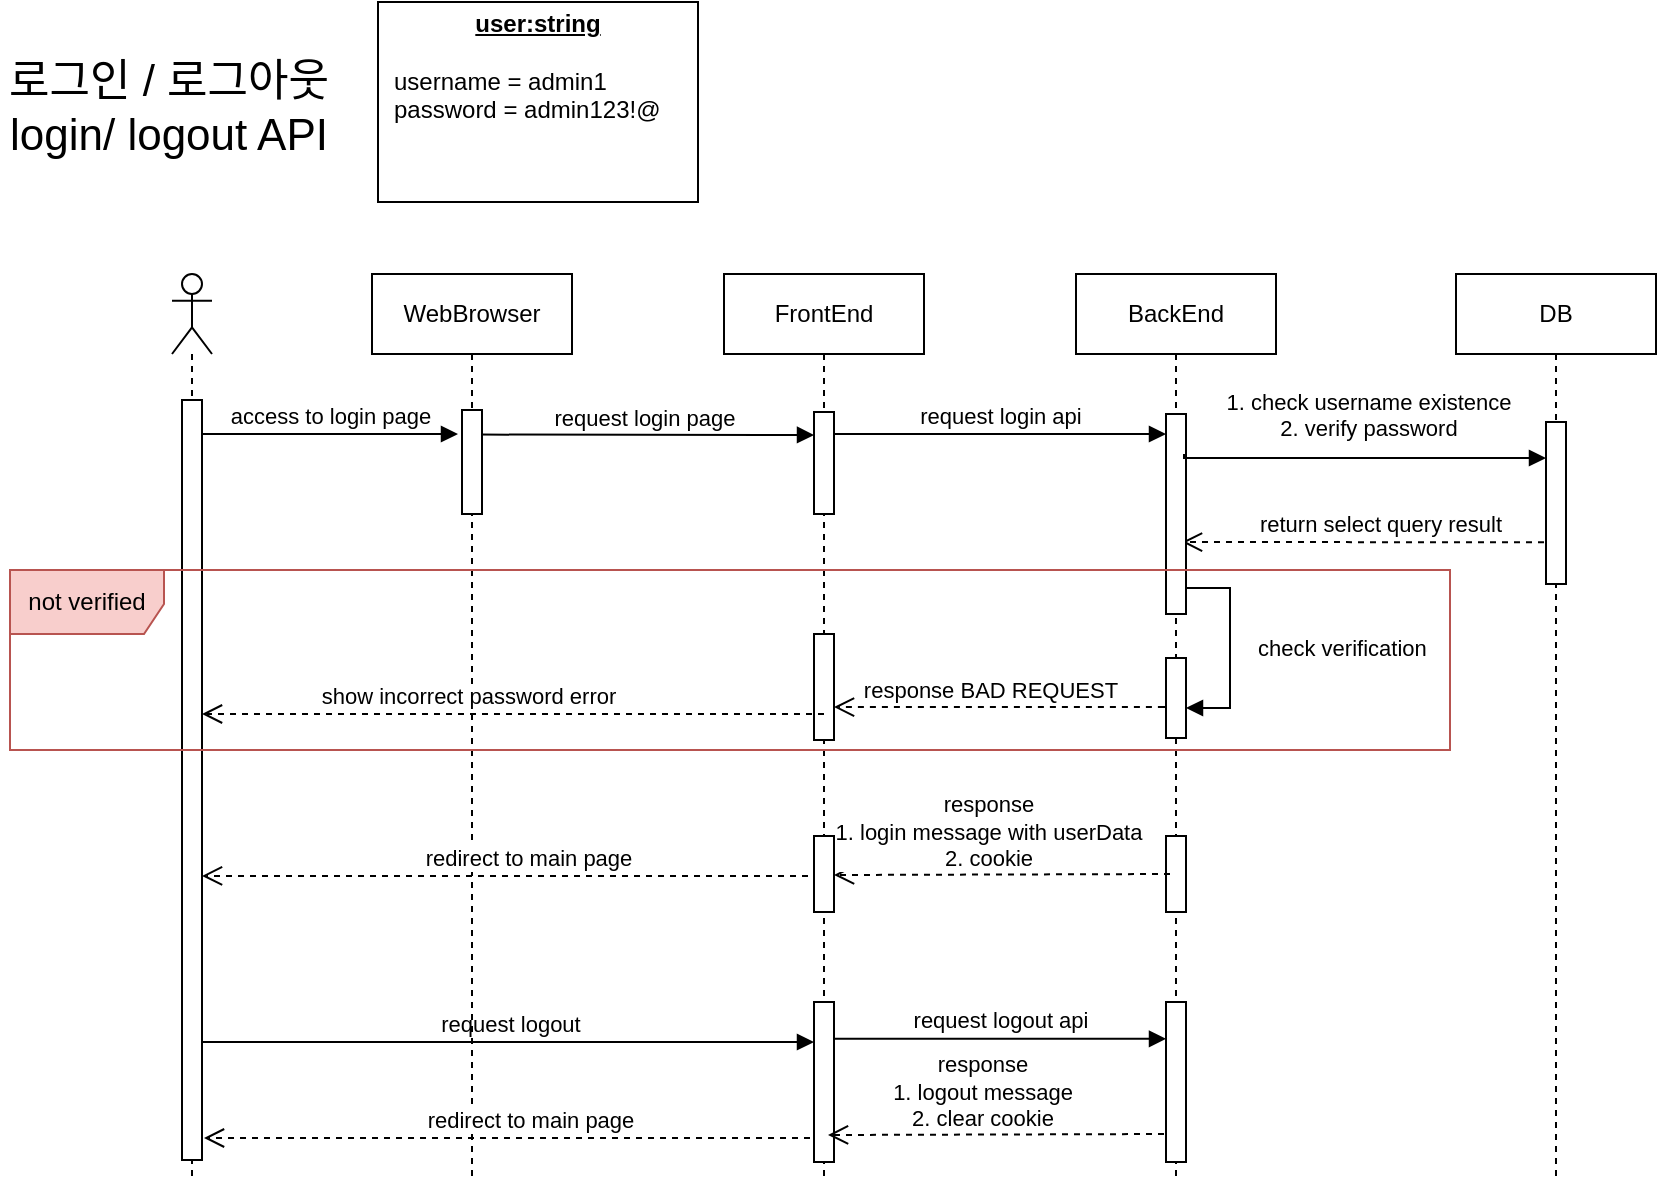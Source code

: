 <mxfile>
    <diagram name="Page-1" id="2YBvvXClWsGukQMizWep">
        <mxGraphModel dx="379" dy="259" grid="1" gridSize="10" guides="1" tooltips="1" connect="1" arrows="0" fold="1" page="1" pageScale="1" pageWidth="850" pageHeight="1100" math="0" shadow="0">
            <root>
                <mxCell id="0"/>
                <mxCell id="1" parent="0"/>
                <mxCell id="7" value="request logout" style="html=1;verticalAlign=bottom;startArrow=oval;endArrow=block;startSize=8;edgeStyle=elbowEdgeStyle;elbow=vertical;curved=0;rounded=0;" edge="1" parent="1" target="8">
                    <mxGeometry x="0.021" relative="1" as="geometry">
                        <mxPoint x="107" y="540" as="sourcePoint"/>
                        <mxPoint x="410" y="540" as="targetPoint"/>
                        <Array as="points"/>
                        <mxPoint as="offset"/>
                    </mxGeometry>
                </mxCell>
                <mxCell id="ti7OjyQPhwodmMIkzD1--45" value="response BAD REQUEST" style="html=1;verticalAlign=bottom;endArrow=open;dashed=1;endSize=8;edgeStyle=elbowEdgeStyle;elbow=vertical;curved=0;rounded=0;" parent="1" edge="1">
                    <mxGeometry x="0.148" relative="1" as="geometry">
                        <mxPoint x="590.95" y="372.55" as="sourcePoint"/>
                        <mxPoint x="427.995" y="372.55" as="targetPoint"/>
                        <mxPoint as="offset"/>
                        <Array as="points">
                            <mxPoint x="600.95" y="372.55"/>
                        </Array>
                    </mxGeometry>
                </mxCell>
                <mxCell id="ti7OjyQPhwodmMIkzD1--24" value="return select query result" style="html=1;verticalAlign=bottom;endArrow=open;dashed=1;endSize=8;edgeStyle=elbowEdgeStyle;elbow=vertical;curved=0;rounded=0;" parent="1" edge="1">
                    <mxGeometry x="-0.094" relative="1" as="geometry">
                        <mxPoint x="783" y="290.141" as="sourcePoint"/>
                        <mxPoint x="602" y="290" as="targetPoint"/>
                        <mxPoint as="offset"/>
                    </mxGeometry>
                </mxCell>
                <mxCell id="ti7OjyQPhwodmMIkzD1--9" value="request login page" style="html=1;verticalAlign=bottom;startArrow=oval;endArrow=block;startSize=8;edgeStyle=elbowEdgeStyle;elbow=vertical;curved=0;rounded=0;" parent="1" edge="1">
                    <mxGeometry x="0.012" relative="1" as="geometry">
                        <mxPoint x="247.183" y="236.291" as="sourcePoint"/>
                        <mxPoint x="418" y="236.291" as="targetPoint"/>
                        <Array as="points"/>
                        <mxPoint as="offset"/>
                    </mxGeometry>
                </mxCell>
                <mxCell id="aM9ryv3xv72pqoxQDRHE-3" value="access to login page" style="html=1;verticalAlign=bottom;startArrow=oval;endArrow=block;startSize=8;edgeStyle=elbowEdgeStyle;elbow=vertical;curved=0;rounded=0;" parent="1" edge="1">
                    <mxGeometry x="0.021" relative="1" as="geometry">
                        <mxPoint x="108" y="236" as="sourcePoint"/>
                        <mxPoint x="240" y="236.316" as="targetPoint"/>
                        <Array as="points"/>
                        <mxPoint as="offset"/>
                    </mxGeometry>
                </mxCell>
                <mxCell id="aM9ryv3xv72pqoxQDRHE-1" value="FrontEnd" style="shape=umlLifeline;perimeter=lifelinePerimeter;whiteSpace=wrap;html=1;container=0;dropTarget=0;collapsible=0;recursiveResize=0;outlineConnect=0;portConstraint=eastwest;newEdgeStyle={&quot;edgeStyle&quot;:&quot;elbowEdgeStyle&quot;,&quot;elbow&quot;:&quot;vertical&quot;,&quot;curved&quot;:0,&quot;rounded&quot;:0};" parent="1" vertex="1">
                    <mxGeometry x="373" y="156" width="100" height="454" as="geometry"/>
                </mxCell>
                <mxCell id="aM9ryv3xv72pqoxQDRHE-2" value="" style="html=1;points=[];perimeter=orthogonalPerimeter;outlineConnect=0;targetShapes=umlLifeline;portConstraint=eastwest;newEdgeStyle={&quot;edgeStyle&quot;:&quot;elbowEdgeStyle&quot;,&quot;elbow&quot;:&quot;vertical&quot;,&quot;curved&quot;:0,&quot;rounded&quot;:0};" parent="aM9ryv3xv72pqoxQDRHE-1" vertex="1">
                    <mxGeometry x="45" y="69" width="10" height="51" as="geometry"/>
                </mxCell>
                <mxCell id="ti7OjyQPhwodmMIkzD1--10" value="" style="html=1;points=[];perimeter=orthogonalPerimeter;outlineConnect=0;targetShapes=umlLifeline;portConstraint=eastwest;newEdgeStyle={&quot;edgeStyle&quot;:&quot;elbowEdgeStyle&quot;,&quot;elbow&quot;:&quot;vertical&quot;,&quot;curved&quot;:0,&quot;rounded&quot;:0};" parent="aM9ryv3xv72pqoxQDRHE-1" vertex="1">
                    <mxGeometry x="45" y="180" width="10" height="53" as="geometry"/>
                </mxCell>
                <mxCell id="aM9ryv3xv72pqoxQDRHE-5" value="BackEnd" style="shape=umlLifeline;perimeter=lifelinePerimeter;whiteSpace=wrap;html=1;container=0;dropTarget=0;collapsible=0;recursiveResize=0;outlineConnect=0;portConstraint=eastwest;newEdgeStyle={&quot;edgeStyle&quot;:&quot;elbowEdgeStyle&quot;,&quot;elbow&quot;:&quot;vertical&quot;,&quot;curved&quot;:0,&quot;rounded&quot;:0};" parent="1" vertex="1">
                    <mxGeometry x="549" y="156" width="100" height="454" as="geometry"/>
                </mxCell>
                <mxCell id="aM9ryv3xv72pqoxQDRHE-6" value="" style="html=1;points=[];perimeter=orthogonalPerimeter;outlineConnect=0;targetShapes=umlLifeline;portConstraint=eastwest;newEdgeStyle={&quot;edgeStyle&quot;:&quot;elbowEdgeStyle&quot;,&quot;elbow&quot;:&quot;vertical&quot;,&quot;curved&quot;:0,&quot;rounded&quot;:0};" parent="aM9ryv3xv72pqoxQDRHE-5" vertex="1">
                    <mxGeometry x="45" y="70" width="10" height="100" as="geometry"/>
                </mxCell>
                <mxCell id="aM9ryv3xv72pqoxQDRHE-9" value="request login api" style="html=1;verticalAlign=bottom;endArrow=none;edgeStyle=elbowEdgeStyle;elbow=vertical;curved=0;rounded=0;startArrow=block;startFill=1;endFill=0;" parent="1" edge="1">
                    <mxGeometry x="0.002" relative="1" as="geometry">
                        <mxPoint x="594" y="236" as="sourcePoint"/>
                        <Array as="points">
                            <mxPoint x="576" y="236"/>
                            <mxPoint x="736" y="136"/>
                        </Array>
                        <mxPoint x="428.0" y="236" as="targetPoint"/>
                        <mxPoint as="offset"/>
                    </mxGeometry>
                </mxCell>
                <mxCell id="ti7OjyQPhwodmMIkzD1--1" value="" style="shape=umlLifeline;perimeter=lifelinePerimeter;whiteSpace=wrap;html=1;container=1;dropTarget=0;collapsible=0;recursiveResize=0;outlineConnect=0;portConstraint=eastwest;newEdgeStyle={&quot;edgeStyle&quot;:&quot;elbowEdgeStyle&quot;,&quot;elbow&quot;:&quot;vertical&quot;,&quot;curved&quot;:0,&quot;rounded&quot;:0};participant=umlActor;" parent="1" vertex="1">
                    <mxGeometry x="97" y="156" width="20" height="454" as="geometry"/>
                </mxCell>
                <mxCell id="ti7OjyQPhwodmMIkzD1--8" value="" style="html=1;points=[];perimeter=orthogonalPerimeter;outlineConnect=0;targetShapes=umlLifeline;portConstraint=eastwest;newEdgeStyle={&quot;edgeStyle&quot;:&quot;elbowEdgeStyle&quot;,&quot;elbow&quot;:&quot;vertical&quot;,&quot;curved&quot;:0,&quot;rounded&quot;:0};" parent="ti7OjyQPhwodmMIkzD1--1" vertex="1">
                    <mxGeometry x="5" y="63" width="10" height="380" as="geometry"/>
                </mxCell>
                <mxCell id="ti7OjyQPhwodmMIkzD1--3" value="&lt;font style=&quot;font-size: 22px;&quot;&gt;로그인 / 로그아웃&lt;br&gt;login/ logout API&lt;br&gt;&lt;/font&gt;" style="text;html=1;strokeColor=none;fillColor=none;align=center;verticalAlign=middle;whiteSpace=wrap;rounded=0;" parent="1" vertex="1">
                    <mxGeometry x="11" y="35" width="169" height="75" as="geometry"/>
                </mxCell>
                <mxCell id="ti7OjyQPhwodmMIkzD1--4" value="&lt;p style=&quot;margin:0px;margin-top:4px;text-align:center;text-decoration:underline;&quot;&gt;&lt;b&gt;user:string&lt;/b&gt;&lt;/p&gt;&lt;p style=&quot;margin:0px;margin-left:8px;&quot;&gt;&lt;br&gt;username = admin1&lt;br&gt;password = admin123!@&lt;/p&gt;" style="verticalAlign=top;align=left;overflow=fill;fontSize=12;fontFamily=Helvetica;html=1;whiteSpace=wrap;" parent="1" vertex="1">
                    <mxGeometry x="200" y="20" width="160" height="100" as="geometry"/>
                </mxCell>
                <mxCell id="ti7OjyQPhwodmMIkzD1--5" value="WebBrowser" style="shape=umlLifeline;perimeter=lifelinePerimeter;whiteSpace=wrap;html=1;container=1;dropTarget=0;collapsible=0;recursiveResize=0;outlineConnect=0;portConstraint=eastwest;newEdgeStyle={&quot;edgeStyle&quot;:&quot;elbowEdgeStyle&quot;,&quot;elbow&quot;:&quot;vertical&quot;,&quot;curved&quot;:0,&quot;rounded&quot;:0};" parent="1" vertex="1">
                    <mxGeometry x="197" y="156" width="100" height="454" as="geometry"/>
                </mxCell>
                <mxCell id="ti7OjyQPhwodmMIkzD1--7" value="" style="html=1;points=[];perimeter=orthogonalPerimeter;outlineConnect=0;targetShapes=umlLifeline;portConstraint=eastwest;newEdgeStyle={&quot;edgeStyle&quot;:&quot;elbowEdgeStyle&quot;,&quot;elbow&quot;:&quot;vertical&quot;,&quot;curved&quot;:0,&quot;rounded&quot;:0};" parent="ti7OjyQPhwodmMIkzD1--5" vertex="1">
                    <mxGeometry x="45" y="68" width="10" height="52" as="geometry"/>
                </mxCell>
                <mxCell id="ti7OjyQPhwodmMIkzD1--6" value="DB" style="shape=umlLifeline;perimeter=lifelinePerimeter;whiteSpace=wrap;html=1;container=1;dropTarget=0;collapsible=0;recursiveResize=0;outlineConnect=0;portConstraint=eastwest;newEdgeStyle={&quot;edgeStyle&quot;:&quot;elbowEdgeStyle&quot;,&quot;elbow&quot;:&quot;vertical&quot;,&quot;curved&quot;:0,&quot;rounded&quot;:0};" parent="1" vertex="1">
                    <mxGeometry x="739" y="156" width="100" height="454" as="geometry"/>
                </mxCell>
                <mxCell id="ti7OjyQPhwodmMIkzD1--38" value="" style="html=1;points=[];perimeter=orthogonalPerimeter;outlineConnect=0;targetShapes=umlLifeline;portConstraint=eastwest;newEdgeStyle={&quot;edgeStyle&quot;:&quot;elbowEdgeStyle&quot;,&quot;elbow&quot;:&quot;vertical&quot;,&quot;curved&quot;:0,&quot;rounded&quot;:0};" parent="ti7OjyQPhwodmMIkzD1--6" vertex="1">
                    <mxGeometry x="45" y="74" width="10" height="81" as="geometry"/>
                </mxCell>
                <mxCell id="ti7OjyQPhwodmMIkzD1--31" value="1. check username existence&lt;br&gt;2. verify password" style="html=1;verticalAlign=bottom;endArrow=none;edgeStyle=elbowEdgeStyle;elbow=vertical;curved=0;rounded=0;startArrow=block;startFill=1;endFill=0;" parent="1" edge="1">
                    <mxGeometry x="-0.027" y="-6" relative="1" as="geometry">
                        <mxPoint x="784" y="248.0" as="sourcePoint"/>
                        <Array as="points">
                            <mxPoint x="778" y="248"/>
                            <mxPoint x="873" y="146"/>
                        </Array>
                        <mxPoint x="603" y="246" as="targetPoint"/>
                        <mxPoint as="offset"/>
                    </mxGeometry>
                </mxCell>
                <mxCell id="ti7OjyQPhwodmMIkzD1--41" value="not verified" style="shape=umlFrame;whiteSpace=wrap;html=1;pointerEvents=0;fillColor=#f8cecc;strokeColor=#b85450;width=77;height=32;" parent="1" vertex="1">
                    <mxGeometry x="16" y="304" width="720" height="90" as="geometry"/>
                </mxCell>
                <mxCell id="ti7OjyQPhwodmMIkzD1--42" value="check verification" style="html=1;align=left;spacingLeft=2;endArrow=block;rounded=0;edgeStyle=orthogonalEdgeStyle;curved=0;rounded=0;startArrow=none;" parent="1" edge="1">
                    <mxGeometry y="10" relative="1" as="geometry">
                        <mxPoint x="604" y="313" as="sourcePoint"/>
                        <Array as="points">
                            <mxPoint x="626" y="313"/>
                            <mxPoint x="626" y="373"/>
                        </Array>
                        <mxPoint x="604" y="373" as="targetPoint"/>
                        <mxPoint as="offset"/>
                    </mxGeometry>
                </mxCell>
                <mxCell id="ti7OjyQPhwodmMIkzD1--47" value="show incorrect password&amp;nbsp;error" style="html=1;verticalAlign=bottom;endArrow=open;dashed=1;endSize=8;edgeStyle=elbowEdgeStyle;elbow=vertical;curved=0;rounded=0;" parent="1" target="ti7OjyQPhwodmMIkzD1--8" edge="1">
                    <mxGeometry x="0.148" relative="1" as="geometry">
                        <mxPoint x="423" y="376" as="sourcePoint"/>
                        <mxPoint x="166" y="370" as="targetPoint"/>
                        <mxPoint as="offset"/>
                        <Array as="points">
                            <mxPoint x="346" y="376"/>
                            <mxPoint x="426.95" y="479.63"/>
                        </Array>
                    </mxGeometry>
                </mxCell>
                <mxCell id="ti7OjyQPhwodmMIkzD1--57" value="" style="html=1;points=[];perimeter=orthogonalPerimeter;outlineConnect=0;targetShapes=umlLifeline;portConstraint=eastwest;newEdgeStyle={&quot;edgeStyle&quot;:&quot;elbowEdgeStyle&quot;,&quot;elbow&quot;:&quot;vertical&quot;,&quot;curved&quot;:0,&quot;rounded&quot;:0};" parent="1" vertex="1">
                    <mxGeometry x="594" y="437" width="10" height="38" as="geometry"/>
                </mxCell>
                <mxCell id="ti7OjyQPhwodmMIkzD1--59" value="redirect to main page" style="html=1;verticalAlign=bottom;endArrow=open;dashed=1;endSize=8;edgeStyle=elbowEdgeStyle;elbow=vertical;curved=0;rounded=0;" parent="1" edge="1">
                    <mxGeometry x="-0.077" relative="1" as="geometry">
                        <mxPoint x="415" y="456.97" as="sourcePoint"/>
                        <mxPoint x="112" y="456.97" as="targetPoint"/>
                        <mxPoint as="offset"/>
                        <Array as="points">
                            <mxPoint x="325" y="456.97"/>
                        </Array>
                    </mxGeometry>
                </mxCell>
                <mxCell id="ti7OjyQPhwodmMIkzD1--40" value="" style="html=1;points=[];perimeter=orthogonalPerimeter;outlineConnect=0;targetShapes=umlLifeline;portConstraint=eastwest;newEdgeStyle={&quot;edgeStyle&quot;:&quot;elbowEdgeStyle&quot;,&quot;elbow&quot;:&quot;vertical&quot;,&quot;curved&quot;:0,&quot;rounded&quot;:0};" parent="1" vertex="1">
                    <mxGeometry x="594" y="348" width="10" height="40" as="geometry"/>
                </mxCell>
                <mxCell id="6" value="" style="html=1;points=[];perimeter=orthogonalPerimeter;outlineConnect=0;targetShapes=umlLifeline;portConstraint=eastwest;newEdgeStyle={&quot;edgeStyle&quot;:&quot;elbowEdgeStyle&quot;,&quot;elbow&quot;:&quot;vertical&quot;,&quot;curved&quot;:0,&quot;rounded&quot;:0};" vertex="1" parent="1">
                    <mxGeometry x="418" y="437" width="10" height="38" as="geometry"/>
                </mxCell>
                <mxCell id="ti7OjyQPhwodmMIkzD1--58" value="response &lt;br&gt;1. login message with userData&lt;br&gt;2. cookie" style="html=1;verticalAlign=bottom;endArrow=open;dashed=1;endSize=8;edgeStyle=elbowEdgeStyle;elbow=vertical;curved=0;rounded=0;" parent="1" edge="1">
                    <mxGeometry x="0.082" relative="1" as="geometry">
                        <mxPoint x="596" y="456" as="sourcePoint"/>
                        <mxPoint x="428" y="457.05" as="targetPoint"/>
                        <mxPoint as="offset"/>
                    </mxGeometry>
                </mxCell>
                <mxCell id="8" value="" style="html=1;points=[];perimeter=orthogonalPerimeter;outlineConnect=0;targetShapes=umlLifeline;portConstraint=eastwest;newEdgeStyle={&quot;edgeStyle&quot;:&quot;elbowEdgeStyle&quot;,&quot;elbow&quot;:&quot;vertical&quot;,&quot;curved&quot;:0,&quot;rounded&quot;:0};" vertex="1" parent="1">
                    <mxGeometry x="418" y="520" width="10" height="80" as="geometry"/>
                </mxCell>
                <mxCell id="9" value="" style="html=1;points=[];perimeter=orthogonalPerimeter;outlineConnect=0;targetShapes=umlLifeline;portConstraint=eastwest;newEdgeStyle={&quot;edgeStyle&quot;:&quot;elbowEdgeStyle&quot;,&quot;elbow&quot;:&quot;vertical&quot;,&quot;curved&quot;:0,&quot;rounded&quot;:0};" vertex="1" parent="1">
                    <mxGeometry x="594" y="520" width="10" height="80" as="geometry"/>
                </mxCell>
                <mxCell id="10" value="request logout api" style="html=1;verticalAlign=bottom;endArrow=none;edgeStyle=elbowEdgeStyle;elbow=vertical;curved=0;rounded=0;startArrow=block;startFill=1;endFill=0;" edge="1" parent="1">
                    <mxGeometry x="0.002" relative="1" as="geometry">
                        <mxPoint x="594" y="538.38" as="sourcePoint"/>
                        <Array as="points">
                            <mxPoint x="576" y="538.38"/>
                            <mxPoint x="736" y="438.38"/>
                        </Array>
                        <mxPoint x="428" y="538.38" as="targetPoint"/>
                        <mxPoint as="offset"/>
                    </mxGeometry>
                </mxCell>
                <mxCell id="12" value="response&lt;br&gt;1. logout message&lt;br&gt;2. clear cookie" style="html=1;verticalAlign=bottom;endArrow=open;dashed=1;endSize=8;edgeStyle=elbowEdgeStyle;elbow=vertical;curved=0;rounded=0;" edge="1" parent="1">
                    <mxGeometry x="0.082" relative="1" as="geometry">
                        <mxPoint x="593" y="586" as="sourcePoint"/>
                        <mxPoint x="425" y="587.05" as="targetPoint"/>
                        <mxPoint as="offset"/>
                    </mxGeometry>
                </mxCell>
                <mxCell id="13" value="redirect to main page" style="html=1;verticalAlign=bottom;endArrow=open;dashed=1;endSize=8;edgeStyle=elbowEdgeStyle;elbow=vertical;curved=0;rounded=0;" edge="1" parent="1">
                    <mxGeometry x="-0.077" relative="1" as="geometry">
                        <mxPoint x="416" y="588" as="sourcePoint"/>
                        <mxPoint x="113" y="588" as="targetPoint"/>
                        <mxPoint as="offset"/>
                        <Array as="points">
                            <mxPoint x="326" y="588"/>
                        </Array>
                    </mxGeometry>
                </mxCell>
            </root>
        </mxGraphModel>
    </diagram>
</mxfile>